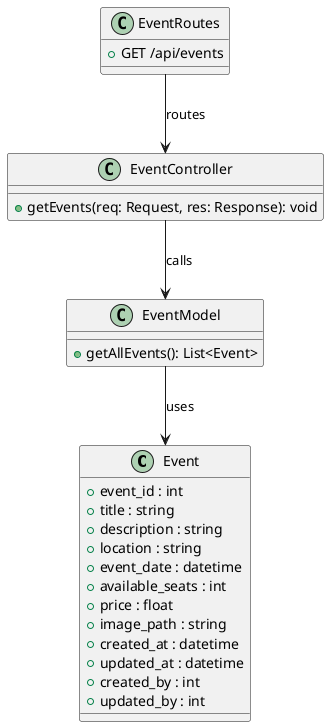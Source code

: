 @startuml GetAllEvents_ClassDiagram

class Event {
  +event_id : int
  +title : string
  +description : string
  +location : string
  +event_date : datetime
  +available_seats : int
  +price : float
  +image_path : string
  +created_at : datetime
  +updated_at : datetime
  +created_by : int
  +updated_by : int
}


class EventModel {
  +getAllEvents(): List<Event>
}

class EventController {
  +getEvents(req: Request, res: Response): void
}

class EventRoutes {
  +GET /api/events
}

EventModel --> Event : uses
EventController --> EventModel : calls
EventRoutes --> EventController : routes

@enduml
